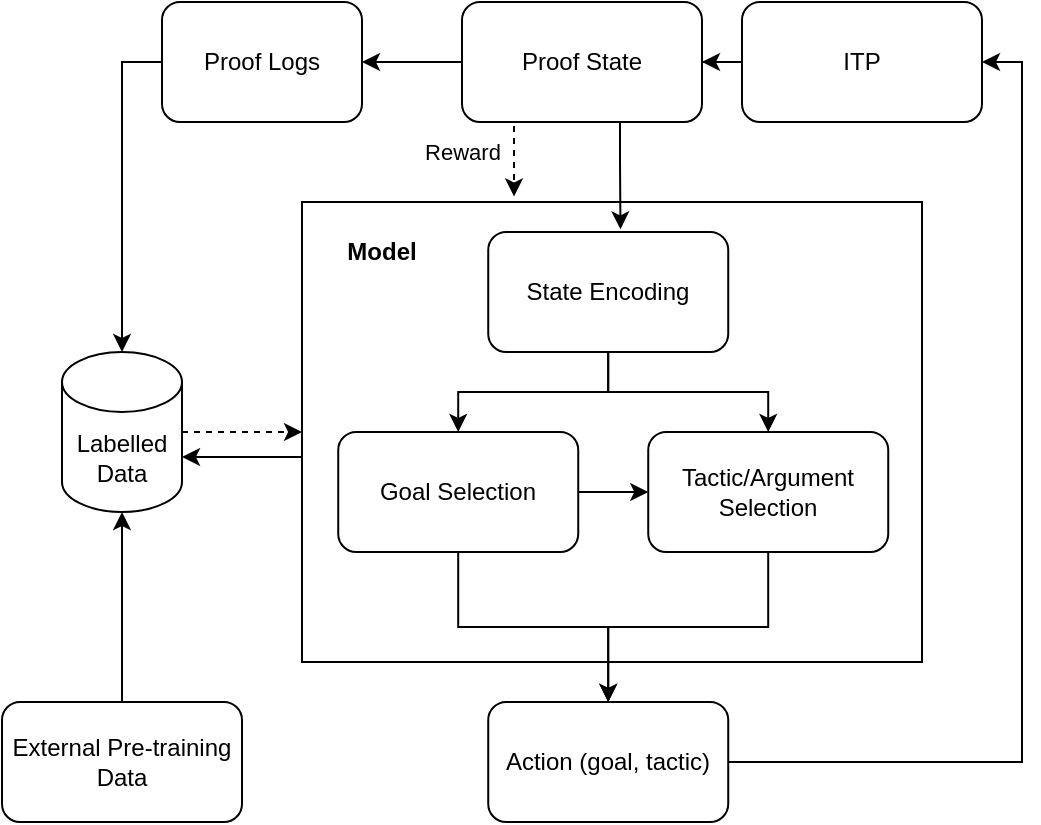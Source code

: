 <mxfile version="21.6.5" type="device">
  <diagram name="Page-1" id="kp_n8H7PIVV7jECsHyf7">
    <mxGraphModel dx="1667" dy="963" grid="1" gridSize="10" guides="1" tooltips="1" connect="1" arrows="1" fold="1" page="1" pageScale="1" pageWidth="850" pageHeight="1100" math="0" shadow="0">
      <root>
        <mxCell id="0" />
        <mxCell id="1" parent="0" />
        <mxCell id="RSWkiCTdMfQaUf2Nsojo-37" style="edgeStyle=orthogonalEdgeStyle;rounded=0;orthogonalLoop=1;jettySize=auto;html=1;entryX=1;entryY=0.5;entryDx=0;entryDy=0;exitX=1;exitY=0.5;exitDx=0;exitDy=0;" edge="1" parent="1" source="RSWkiCTdMfQaUf2Nsojo-38" target="RSWkiCTdMfQaUf2Nsojo-1">
          <mxGeometry relative="1" as="geometry">
            <Array as="points">
              <mxPoint x="570" y="570" />
              <mxPoint x="570" y="220" />
            </Array>
          </mxGeometry>
        </mxCell>
        <mxCell id="RSWkiCTdMfQaUf2Nsojo-10" style="edgeStyle=orthogonalEdgeStyle;rounded=0;orthogonalLoop=1;jettySize=auto;html=1;entryX=1;entryY=0.5;entryDx=0;entryDy=0;" edge="1" parent="1" source="RSWkiCTdMfQaUf2Nsojo-1" target="RSWkiCTdMfQaUf2Nsojo-4">
          <mxGeometry relative="1" as="geometry" />
        </mxCell>
        <mxCell id="RSWkiCTdMfQaUf2Nsojo-1" value="&lt;div&gt;ITP&lt;/div&gt;" style="rounded=1;whiteSpace=wrap;html=1;" vertex="1" parent="1">
          <mxGeometry x="430" y="190" width="120" height="60" as="geometry" />
        </mxCell>
        <mxCell id="RSWkiCTdMfQaUf2Nsojo-56" style="edgeStyle=orthogonalEdgeStyle;rounded=0;orthogonalLoop=1;jettySize=auto;html=1;entryX=0.5;entryY=0;entryDx=0;entryDy=0;entryPerimeter=0;" edge="1" parent="1" source="RSWkiCTdMfQaUf2Nsojo-2" target="RSWkiCTdMfQaUf2Nsojo-55">
          <mxGeometry relative="1" as="geometry">
            <Array as="points">
              <mxPoint x="120" y="220" />
              <mxPoint x="120" y="365" />
            </Array>
          </mxGeometry>
        </mxCell>
        <mxCell id="RSWkiCTdMfQaUf2Nsojo-2" value="Proof Logs" style="rounded=1;whiteSpace=wrap;html=1;" vertex="1" parent="1">
          <mxGeometry x="140" y="190" width="100" height="60" as="geometry" />
        </mxCell>
        <mxCell id="RSWkiCTdMfQaUf2Nsojo-64" style="edgeStyle=orthogonalEdgeStyle;rounded=0;orthogonalLoop=1;jettySize=auto;html=1;entryX=1;entryY=0.5;entryDx=0;entryDy=0;" edge="1" parent="1" source="RSWkiCTdMfQaUf2Nsojo-4" target="RSWkiCTdMfQaUf2Nsojo-2">
          <mxGeometry relative="1" as="geometry" />
        </mxCell>
        <mxCell id="RSWkiCTdMfQaUf2Nsojo-67" style="edgeStyle=orthogonalEdgeStyle;rounded=0;orthogonalLoop=1;jettySize=auto;html=1;exitX=0.25;exitY=1;exitDx=0;exitDy=0;entryX=0.342;entryY=-0.012;entryDx=0;entryDy=0;entryPerimeter=0;dashed=1;" edge="1" parent="1" source="RSWkiCTdMfQaUf2Nsojo-4" target="RSWkiCTdMfQaUf2Nsojo-22">
          <mxGeometry relative="1" as="geometry" />
        </mxCell>
        <mxCell id="RSWkiCTdMfQaUf2Nsojo-68" value="Reward" style="edgeLabel;html=1;align=center;verticalAlign=middle;resizable=0;points=[];" vertex="1" connectable="0" parent="RSWkiCTdMfQaUf2Nsojo-67">
          <mxGeometry x="-0.109" y="-2" relative="1" as="geometry">
            <mxPoint x="-24" as="offset" />
          </mxGeometry>
        </mxCell>
        <mxCell id="RSWkiCTdMfQaUf2Nsojo-4" value="Proof State" style="rounded=1;whiteSpace=wrap;html=1;" vertex="1" parent="1">
          <mxGeometry x="290" y="190" width="120" height="60" as="geometry" />
        </mxCell>
        <mxCell id="RSWkiCTdMfQaUf2Nsojo-57" style="edgeStyle=orthogonalEdgeStyle;rounded=0;orthogonalLoop=1;jettySize=auto;html=1;entryX=0;entryY=0.5;entryDx=0;entryDy=0;dashed=1;" edge="1" parent="1" source="RSWkiCTdMfQaUf2Nsojo-55" target="RSWkiCTdMfQaUf2Nsojo-22">
          <mxGeometry relative="1" as="geometry" />
        </mxCell>
        <mxCell id="RSWkiCTdMfQaUf2Nsojo-55" value="Labelled Data" style="shape=cylinder3;whiteSpace=wrap;html=1;boundedLbl=1;backgroundOutline=1;size=15;" vertex="1" parent="1">
          <mxGeometry x="90" y="365" width="60" height="80" as="geometry" />
        </mxCell>
        <mxCell id="RSWkiCTdMfQaUf2Nsojo-65" style="edgeStyle=orthogonalEdgeStyle;rounded=0;orthogonalLoop=1;jettySize=auto;html=1;entryX=1;entryY=0;entryDx=0;entryDy=52.5;entryPerimeter=0;" edge="1" parent="1" source="RSWkiCTdMfQaUf2Nsojo-22" target="RSWkiCTdMfQaUf2Nsojo-55">
          <mxGeometry relative="1" as="geometry">
            <Array as="points">
              <mxPoint x="165" y="418" />
            </Array>
          </mxGeometry>
        </mxCell>
        <mxCell id="RSWkiCTdMfQaUf2Nsojo-22" value="" style="rounded=0;whiteSpace=wrap;html=1;" vertex="1" parent="1">
          <mxGeometry x="210" y="290" width="310" height="230" as="geometry" />
        </mxCell>
        <mxCell id="RSWkiCTdMfQaUf2Nsojo-20" value="&lt;div&gt;State Encoding&lt;/div&gt;" style="rounded=1;whiteSpace=wrap;html=1;" vertex="1" parent="1">
          <mxGeometry x="303.12" y="305" width="120" height="60" as="geometry" />
        </mxCell>
        <mxCell id="RSWkiCTdMfQaUf2Nsojo-5" value="&lt;div&gt;Tactic/Argument Selection&lt;/div&gt;" style="rounded=1;whiteSpace=wrap;html=1;" vertex="1" parent="1">
          <mxGeometry x="383.12" y="405" width="120" height="60" as="geometry" />
        </mxCell>
        <mxCell id="RSWkiCTdMfQaUf2Nsojo-35" style="edgeStyle=orthogonalEdgeStyle;rounded=0;orthogonalLoop=1;jettySize=auto;html=1;entryX=0.5;entryY=0;entryDx=0;entryDy=0;" edge="1" parent="1" source="RSWkiCTdMfQaUf2Nsojo-20" target="RSWkiCTdMfQaUf2Nsojo-5">
          <mxGeometry relative="1" as="geometry" />
        </mxCell>
        <mxCell id="RSWkiCTdMfQaUf2Nsojo-12" style="edgeStyle=orthogonalEdgeStyle;rounded=0;orthogonalLoop=1;jettySize=auto;html=1;entryX=0;entryY=0.5;entryDx=0;entryDy=0;" edge="1" parent="1" source="RSWkiCTdMfQaUf2Nsojo-6" target="RSWkiCTdMfQaUf2Nsojo-5">
          <mxGeometry relative="1" as="geometry" />
        </mxCell>
        <mxCell id="RSWkiCTdMfQaUf2Nsojo-6" value="Goal Selection" style="rounded=1;whiteSpace=wrap;html=1;" vertex="1" parent="1">
          <mxGeometry x="228.12" y="405" width="120" height="60" as="geometry" />
        </mxCell>
        <mxCell id="RSWkiCTdMfQaUf2Nsojo-34" style="edgeStyle=orthogonalEdgeStyle;rounded=0;orthogonalLoop=1;jettySize=auto;html=1;entryX=0.5;entryY=0;entryDx=0;entryDy=0;" edge="1" parent="1" source="RSWkiCTdMfQaUf2Nsojo-20" target="RSWkiCTdMfQaUf2Nsojo-6">
          <mxGeometry relative="1" as="geometry" />
        </mxCell>
        <mxCell id="RSWkiCTdMfQaUf2Nsojo-38" value="Action (goal, tactic)" style="rounded=1;whiteSpace=wrap;html=1;" vertex="1" parent="1">
          <mxGeometry x="303.12" y="540" width="120" height="60" as="geometry" />
        </mxCell>
        <mxCell id="RSWkiCTdMfQaUf2Nsojo-40" style="edgeStyle=orthogonalEdgeStyle;rounded=0;orthogonalLoop=1;jettySize=auto;html=1;entryX=0.5;entryY=0;entryDx=0;entryDy=0;" edge="1" parent="1" source="RSWkiCTdMfQaUf2Nsojo-5" target="RSWkiCTdMfQaUf2Nsojo-38">
          <mxGeometry relative="1" as="geometry" />
        </mxCell>
        <mxCell id="RSWkiCTdMfQaUf2Nsojo-39" style="edgeStyle=orthogonalEdgeStyle;rounded=0;orthogonalLoop=1;jettySize=auto;html=1;entryX=0.5;entryY=0;entryDx=0;entryDy=0;" edge="1" parent="1" source="RSWkiCTdMfQaUf2Nsojo-6" target="RSWkiCTdMfQaUf2Nsojo-38">
          <mxGeometry relative="1" as="geometry" />
        </mxCell>
        <mxCell id="RSWkiCTdMfQaUf2Nsojo-66" value="&lt;b&gt;Model&lt;/b&gt;" style="text;html=1;strokeColor=none;fillColor=none;align=center;verticalAlign=middle;whiteSpace=wrap;rounded=0;" vertex="1" parent="1">
          <mxGeometry x="220" y="300" width="60" height="30" as="geometry" />
        </mxCell>
        <mxCell id="RSWkiCTdMfQaUf2Nsojo-47" style="edgeStyle=orthogonalEdgeStyle;rounded=0;orthogonalLoop=1;jettySize=auto;html=1;entryX=0.551;entryY=-0.022;entryDx=0;entryDy=0;entryPerimeter=0;" edge="1" parent="1" source="RSWkiCTdMfQaUf2Nsojo-4" target="RSWkiCTdMfQaUf2Nsojo-20">
          <mxGeometry relative="1" as="geometry">
            <Array as="points">
              <mxPoint x="369" y="270" />
              <mxPoint x="369" y="270" />
            </Array>
          </mxGeometry>
        </mxCell>
        <mxCell id="RSWkiCTdMfQaUf2Nsojo-74" style="edgeStyle=orthogonalEdgeStyle;rounded=0;orthogonalLoop=1;jettySize=auto;html=1;entryX=0.5;entryY=1;entryDx=0;entryDy=0;entryPerimeter=0;" edge="1" parent="1" source="RSWkiCTdMfQaUf2Nsojo-73" target="RSWkiCTdMfQaUf2Nsojo-55">
          <mxGeometry relative="1" as="geometry" />
        </mxCell>
        <mxCell id="RSWkiCTdMfQaUf2Nsojo-73" value="External Pre-training Data" style="rounded=1;whiteSpace=wrap;html=1;" vertex="1" parent="1">
          <mxGeometry x="60" y="540" width="120" height="60" as="geometry" />
        </mxCell>
      </root>
    </mxGraphModel>
  </diagram>
</mxfile>
